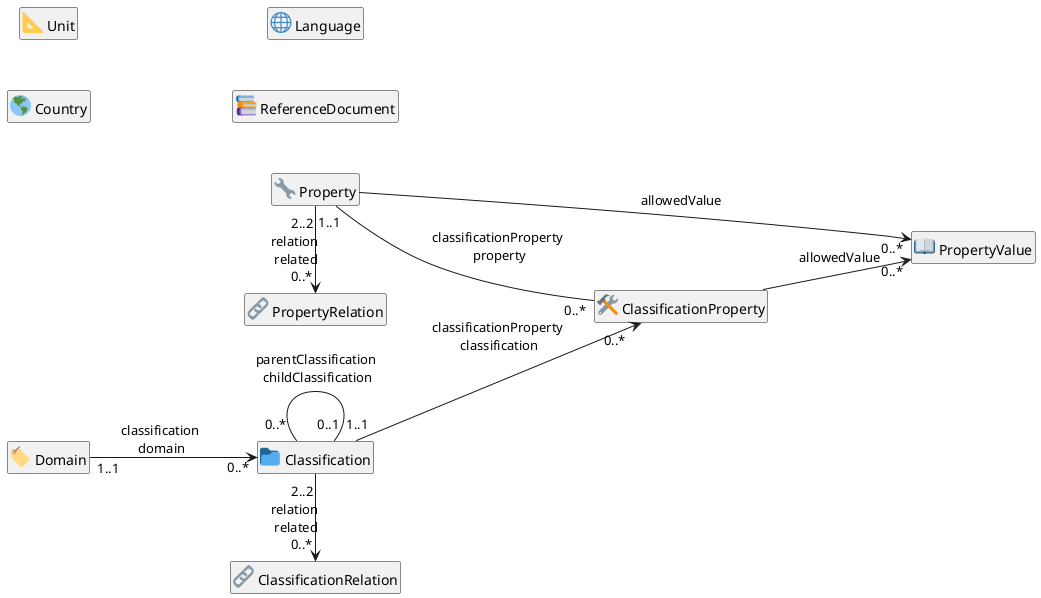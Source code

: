 @startuml
hide empty members
hide circle
left to right direction
skinparam nodesep 50

class "<:triangular_ruler:> Unit" as Unit
class "<:earth_americas:> Country" as Country
class "<:globe_with_meridians:> Language" as Language
class "<:books:> ReferenceDocument" as ReferenceDocument
class "<:label:> Domain" as Domain
class "<:wrench:> Property" as Property
class "<:file_folder:> Classification" as Classification
class "<:link:> ClassificationRelation" as ClassificationRelation
class "<:link:> PropertyRelation" as PropertyRelation
class "<:hammer_and_wrench:> ClassificationProperty" as ClassificationProperty
class "<:book:> PropertyValue" as PropertyValue
Domain                     "1..1" -d-> "0..*" Classification             : classification\n domain
Classification             "0..*" -d-  "0..1" Classification             : parentClassification\n childClassification
Classification             "2..2" -r-> "0..*" ClassificationRelation     : relation\n related
Classification             "1..1" -d-> "0..*" ClassificationProperty     : classificationProperty\n classification
Property                   "2..2" -r-> "0..*" PropertyRelation           : relation\n related
Property                   "1..1" -d-  "0..*" ClassificationProperty     : classificationProperty\n property
Property                          -d-> "0..*" PropertyValue              : allowedValue
ClassificationProperty            -d-> "0..*" PropertyValue              : allowedValue
@enduml
